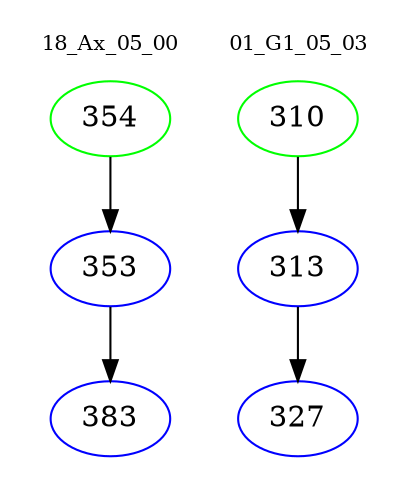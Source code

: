 digraph{
subgraph cluster_0 {
color = white
label = "18_Ax_05_00";
fontsize=10;
T0_354 [label="354", color="green"]
T0_354 -> T0_353 [color="black"]
T0_353 [label="353", color="blue"]
T0_353 -> T0_383 [color="black"]
T0_383 [label="383", color="blue"]
}
subgraph cluster_1 {
color = white
label = "01_G1_05_03";
fontsize=10;
T1_310 [label="310", color="green"]
T1_310 -> T1_313 [color="black"]
T1_313 [label="313", color="blue"]
T1_313 -> T1_327 [color="black"]
T1_327 [label="327", color="blue"]
}
}
